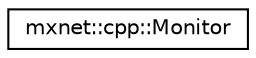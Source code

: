 digraph "Graphical Class Hierarchy"
{
  edge [fontname="Helvetica",fontsize="10",labelfontname="Helvetica",labelfontsize="10"];
  node [fontname="Helvetica",fontsize="10",shape=record];
  rankdir="LR";
  Node1 [label="mxnet::cpp::Monitor",height=0.2,width=0.4,color="black", fillcolor="white", style="filled",URL="$classmxnet_1_1cpp_1_1Monitor.html",tooltip="Monitor interface. "];
}
